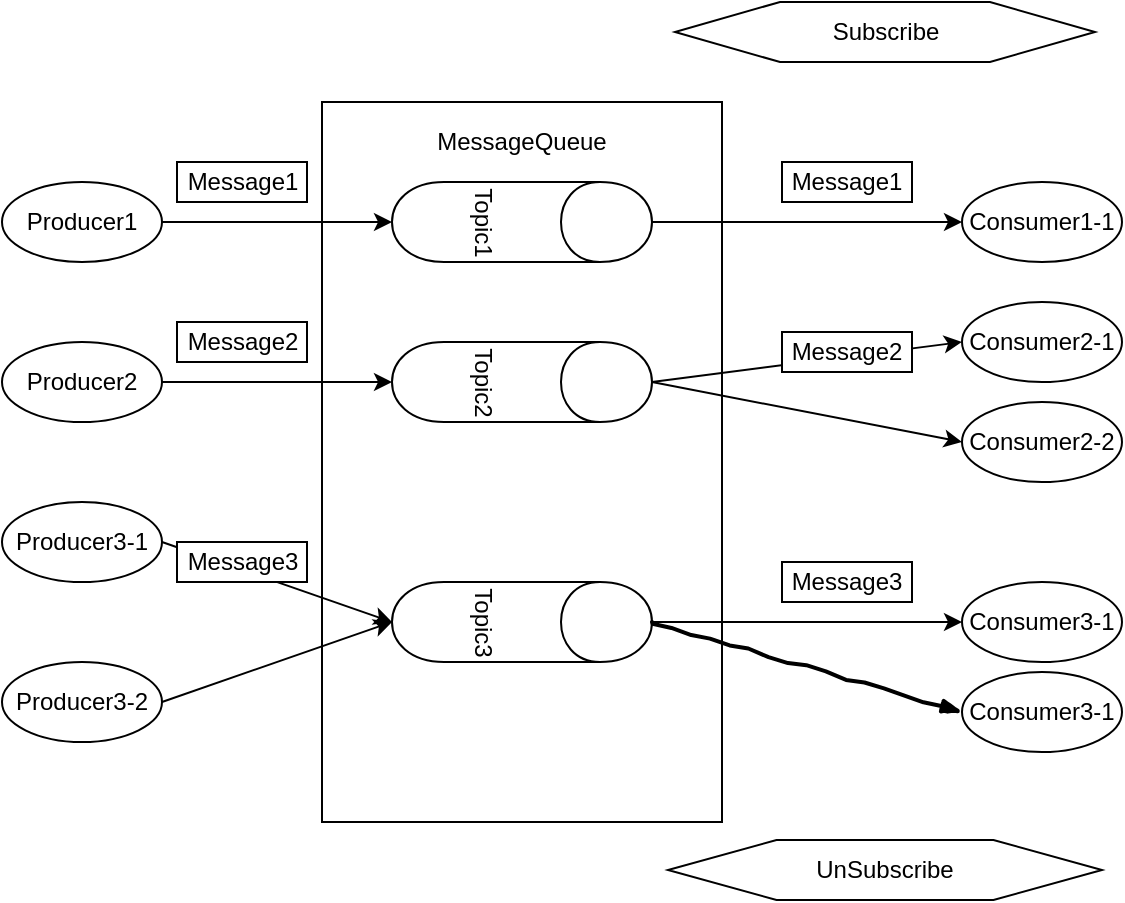 <mxfile version="12.2.4" pages="2"><diagram id="Nj9ryGzcfdU3YE4QOQ_i" name="pub-sub"><mxGraphModel dx="1291" dy="580" grid="1" gridSize="10" guides="1" tooltips="1" connect="1" arrows="1" fold="1" page="1" pageScale="1" pageWidth="827" pageHeight="1169" math="0" shadow="0"><root><mxCell id="0"/><mxCell id="1" parent="0"/><mxCell id="3" value="Producer1" style="ellipse;whiteSpace=wrap;html=1;" parent="1" vertex="1"><mxGeometry x="40" y="240" width="80" height="40" as="geometry"/></mxCell><mxCell id="4" value="Producer2" style="ellipse;whiteSpace=wrap;html=1;" parent="1" vertex="1"><mxGeometry x="40" y="320" width="80" height="40" as="geometry"/></mxCell><mxCell id="5" value="Producer3-1" style="ellipse;whiteSpace=wrap;html=1;" parent="1" vertex="1"><mxGeometry x="40" y="400" width="80" height="40" as="geometry"/></mxCell><mxCell id="6" value="Producer3-2" style="ellipse;whiteSpace=wrap;html=1;" parent="1" vertex="1"><mxGeometry x="40" y="480" width="80" height="40" as="geometry"/></mxCell><mxCell id="7" value="" style="rounded=0;whiteSpace=wrap;html=1;" parent="1" vertex="1"><mxGeometry x="200" y="200" width="200" height="360" as="geometry"/></mxCell><mxCell id="8" value="MessageQueue" style="text;html=1;strokeColor=none;fillColor=none;align=center;verticalAlign=middle;whiteSpace=wrap;rounded=0;" parent="1" vertex="1"><mxGeometry x="250" y="210" width="100" height="20" as="geometry"/></mxCell><mxCell id="21" style="edgeStyle=orthogonalEdgeStyle;rounded=0;orthogonalLoop=1;jettySize=auto;html=1;exitX=0.5;exitY=0;exitDx=0;exitDy=0;entryX=0;entryY=0.5;entryDx=0;entryDy=0;" parent="1" source="9" target="16" edge="1"><mxGeometry relative="1" as="geometry"/></mxCell><mxCell id="9" value="Topic1" style="shape=cylinder;whiteSpace=wrap;html=1;boundedLbl=1;backgroundOutline=1;rotation=90;" parent="1" vertex="1"><mxGeometry x="280" y="195" width="40" height="130" as="geometry"/></mxCell><mxCell id="10" value="Topic2" style="shape=cylinder;whiteSpace=wrap;html=1;boundedLbl=1;backgroundOutline=1;rotation=90;" parent="1" vertex="1"><mxGeometry x="280" y="275" width="40" height="130" as="geometry"/></mxCell><mxCell id="11" value="Topic3" style="shape=cylinder;whiteSpace=wrap;html=1;boundedLbl=1;backgroundOutline=1;rotation=90;" parent="1" vertex="1"><mxGeometry x="280" y="395" width="40" height="130" as="geometry"/></mxCell><mxCell id="12" value="" style="endArrow=classic;html=1;exitX=1;exitY=0.5;exitDx=0;exitDy=0;entryX=0.5;entryY=1;entryDx=0;entryDy=0;" parent="1" source="3" target="9" edge="1"><mxGeometry width="50" height="50" relative="1" as="geometry"><mxPoint x="40" y="630" as="sourcePoint"/><mxPoint x="90" y="580" as="targetPoint"/></mxGeometry></mxCell><mxCell id="13" value="" style="endArrow=classic;html=1;exitX=1;exitY=0.5;exitDx=0;exitDy=0;entryX=0.5;entryY=1;entryDx=0;entryDy=0;" parent="1" source="4" target="10" edge="1"><mxGeometry width="50" height="50" relative="1" as="geometry"><mxPoint x="40" y="630" as="sourcePoint"/><mxPoint x="90" y="580" as="targetPoint"/></mxGeometry></mxCell><mxCell id="14" value="" style="endArrow=classic;html=1;exitX=1;exitY=0.5;exitDx=0;exitDy=0;entryX=0.5;entryY=1;entryDx=0;entryDy=0;" parent="1" source="5" target="11" edge="1"><mxGeometry width="50" height="50" relative="1" as="geometry"><mxPoint x="40" y="630" as="sourcePoint"/><mxPoint x="90" y="580" as="targetPoint"/></mxGeometry></mxCell><mxCell id="15" value="" style="endArrow=classic;html=1;exitX=1;exitY=0.5;exitDx=0;exitDy=0;entryX=0.5;entryY=1;entryDx=0;entryDy=0;" parent="1" source="6" target="11" edge="1"><mxGeometry width="50" height="50" relative="1" as="geometry"><mxPoint x="40" y="630" as="sourcePoint"/><mxPoint x="90" y="580" as="targetPoint"/></mxGeometry></mxCell><mxCell id="16" value="Consumer1-1" style="ellipse;whiteSpace=wrap;html=1;" parent="1" vertex="1"><mxGeometry x="520" y="240" width="80" height="40" as="geometry"/></mxCell><mxCell id="17" value="Consumer2-1" style="ellipse;whiteSpace=wrap;html=1;" parent="1" vertex="1"><mxGeometry x="520" y="300" width="80" height="40" as="geometry"/></mxCell><mxCell id="18" value="Consumer2-2" style="ellipse;whiteSpace=wrap;html=1;" parent="1" vertex="1"><mxGeometry x="520" y="350" width="80" height="40" as="geometry"/></mxCell><mxCell id="19" value="Consumer3-1" style="ellipse;whiteSpace=wrap;html=1;" parent="1" vertex="1"><mxGeometry x="520" y="440" width="80" height="40" as="geometry"/></mxCell><mxCell id="20" value="" style="endArrow=classic;html=1;exitX=0.5;exitY=0;exitDx=0;exitDy=0;entryX=0;entryY=0.5;entryDx=0;entryDy=0;" parent="1" source="10" target="17" edge="1"><mxGeometry width="50" height="50" relative="1" as="geometry"><mxPoint x="40" y="630" as="sourcePoint"/><mxPoint x="90" y="580" as="targetPoint"/></mxGeometry></mxCell><mxCell id="23" value="" style="endArrow=classic;html=1;exitX=0.5;exitY=0;exitDx=0;exitDy=0;entryX=0;entryY=0.5;entryDx=0;entryDy=0;" parent="1" source="10" target="18" edge="1"><mxGeometry width="50" height="50" relative="1" as="geometry"><mxPoint x="40" y="630" as="sourcePoint"/><mxPoint x="90" y="580" as="targetPoint"/></mxGeometry></mxCell><mxCell id="25" value="" style="endArrow=classic;html=1;exitX=0.5;exitY=0;exitDx=0;exitDy=0;entryX=0;entryY=0.5;entryDx=0;entryDy=0;" parent="1" source="11" target="19" edge="1"><mxGeometry width="50" height="50" relative="1" as="geometry"><mxPoint x="40" y="630" as="sourcePoint"/><mxPoint x="90" y="580" as="targetPoint"/></mxGeometry></mxCell><mxCell id="26" value="Message1" style="rounded=0;whiteSpace=wrap;html=1;" parent="1" vertex="1"><mxGeometry x="127.5" y="230" width="65" height="20" as="geometry"/></mxCell><mxCell id="27" value="Message1" style="rounded=0;whiteSpace=wrap;html=1;" parent="1" vertex="1"><mxGeometry x="430" y="230" width="65" height="20" as="geometry"/></mxCell><mxCell id="28" value="Message2" style="rounded=0;whiteSpace=wrap;html=1;" parent="1" vertex="1"><mxGeometry x="127.5" y="310" width="65" height="20" as="geometry"/></mxCell><mxCell id="29" value="Message2" style="rounded=0;whiteSpace=wrap;html=1;" parent="1" vertex="1"><mxGeometry x="430" y="315" width="65" height="20" as="geometry"/></mxCell><mxCell id="30" value="Message3" style="rounded=0;whiteSpace=wrap;html=1;" parent="1" vertex="1"><mxGeometry x="127.5" y="420" width="65" height="20" as="geometry"/></mxCell><mxCell id="34" value="Message3" style="rounded=0;whiteSpace=wrap;html=1;" parent="1" vertex="1"><mxGeometry x="430" y="430" width="65" height="20" as="geometry"/></mxCell><mxCell id="35" value="Consumer3-1" style="ellipse;whiteSpace=wrap;html=1;" parent="1" vertex="1"><mxGeometry x="520" y="485" width="80" height="40" as="geometry"/></mxCell><mxCell id="36" value="" style="rounded=0;comic=1;strokeWidth=2;endArrow=blockThin;html=1;fontFamily=Comic Sans MS;fontStyle=1;exitX=0.5;exitY=0;exitDx=0;exitDy=0;entryX=0;entryY=0.5;entryDx=0;entryDy=0;" parent="1" source="11" target="35" edge="1"><mxGeometry width="50" height="50" relative="1" as="geometry"><mxPoint x="40" y="630" as="sourcePoint"/><mxPoint x="90" y="580" as="targetPoint"/></mxGeometry></mxCell><mxCell id="37" value="UnSubscribe" style="shape=hexagon;perimeter=hexagonPerimeter2;whiteSpace=wrap;html=1;" parent="1" vertex="1"><mxGeometry x="373" y="569" width="217" height="30" as="geometry"/></mxCell><mxCell id="38" value="Subscribe" style="shape=hexagon;perimeter=hexagonPerimeter2;whiteSpace=wrap;html=1;" parent="1" vertex="1"><mxGeometry x="376.5" y="150" width="210" height="30" as="geometry"/></mxCell></root></mxGraphModel></diagram><diagram id="ReayDwzMDdBJiJQ97Ztu" name="AMQP"><mxGraphModel dx="1291" dy="580" grid="1" gridSize="10" guides="1" tooltips="1" connect="1" arrows="1" fold="1" page="1" pageScale="1" pageWidth="827" pageHeight="1169" math="0" shadow="0"><root><mxCell id="WBc5wwvfi1hQHBb6MiqJ-0"/><mxCell id="WBc5wwvfi1hQHBb6MiqJ-1" parent="WBc5wwvfi1hQHBb6MiqJ-0"/><mxCell id="HRIVsAK8FiGUnt-qdZc_-7" value="" style="rounded=0;whiteSpace=wrap;html=1;" parent="WBc5wwvfi1hQHBb6MiqJ-1" vertex="1"><mxGeometry x="240" y="160" width="160" height="280" as="geometry"/></mxCell><mxCell id="HRIVsAK8FiGUnt-qdZc_-4" style="edgeStyle=orthogonalEdgeStyle;rounded=0;orthogonalLoop=1;jettySize=auto;html=1;exitX=1;exitY=0.5;exitDx=0;exitDy=0;" parent="WBc5wwvfi1hQHBb6MiqJ-1" source="HRIVsAK8FiGUnt-qdZc_-0" target="HRIVsAK8FiGUnt-qdZc_-2" edge="1"><mxGeometry relative="1" as="geometry"/></mxCell><mxCell id="HRIVsAK8FiGUnt-qdZc_-0" value="Producer" style="ellipse;whiteSpace=wrap;html=1;" parent="WBc5wwvfi1hQHBb6MiqJ-1" vertex="1"><mxGeometry x="40" y="200" width="120" height="80" as="geometry"/></mxCell><mxCell id="HRIVsAK8FiGUnt-qdZc_-1" value="Concumer" style="ellipse;whiteSpace=wrap;html=1;" parent="WBc5wwvfi1hQHBb6MiqJ-1" vertex="1"><mxGeometry x="480" y="320" width="120" height="80" as="geometry"/></mxCell><mxCell id="HRIVsAK8FiGUnt-qdZc_-5" style="edgeStyle=orthogonalEdgeStyle;rounded=0;orthogonalLoop=1;jettySize=auto;html=1;exitX=0.5;exitY=1;exitDx=0;exitDy=0;entryX=0.5;entryY=0;entryDx=0;entryDy=0;" parent="WBc5wwvfi1hQHBb6MiqJ-1" source="HRIVsAK8FiGUnt-qdZc_-2" target="HRIVsAK8FiGUnt-qdZc_-3" edge="1"><mxGeometry relative="1" as="geometry"/></mxCell><mxCell id="HRIVsAK8FiGUnt-qdZc_-2" value="Exchange" style="whiteSpace=wrap;html=1;aspect=fixed;" parent="WBc5wwvfi1hQHBb6MiqJ-1" vertex="1"><mxGeometry x="280" y="200" width="80" height="80" as="geometry"/></mxCell><mxCell id="HRIVsAK8FiGUnt-qdZc_-6" style="edgeStyle=orthogonalEdgeStyle;rounded=0;orthogonalLoop=1;jettySize=auto;html=1;exitX=1;exitY=0.5;exitDx=0;exitDy=0;" parent="WBc5wwvfi1hQHBb6MiqJ-1" source="HRIVsAK8FiGUnt-qdZc_-3" target="HRIVsAK8FiGUnt-qdZc_-1" edge="1"><mxGeometry relative="1" as="geometry"/></mxCell><mxCell id="HRIVsAK8FiGUnt-qdZc_-3" value="Queue" style="shape=cylinder;whiteSpace=wrap;html=1;boundedLbl=1;backgroundOutline=1;" parent="WBc5wwvfi1hQHBb6MiqJ-1" vertex="1"><mxGeometry x="290" y="320" width="60" height="80" as="geometry"/></mxCell><mxCell id="HRIVsAK8FiGUnt-qdZc_-8" value="Broker" style="text;html=1;strokeColor=none;fillColor=none;align=center;verticalAlign=middle;whiteSpace=wrap;rounded=0;" parent="WBc5wwvfi1hQHBb6MiqJ-1" vertex="1"><mxGeometry x="300" y="160" width="40" height="20" as="geometry"/></mxCell></root></mxGraphModel></diagram></mxfile>